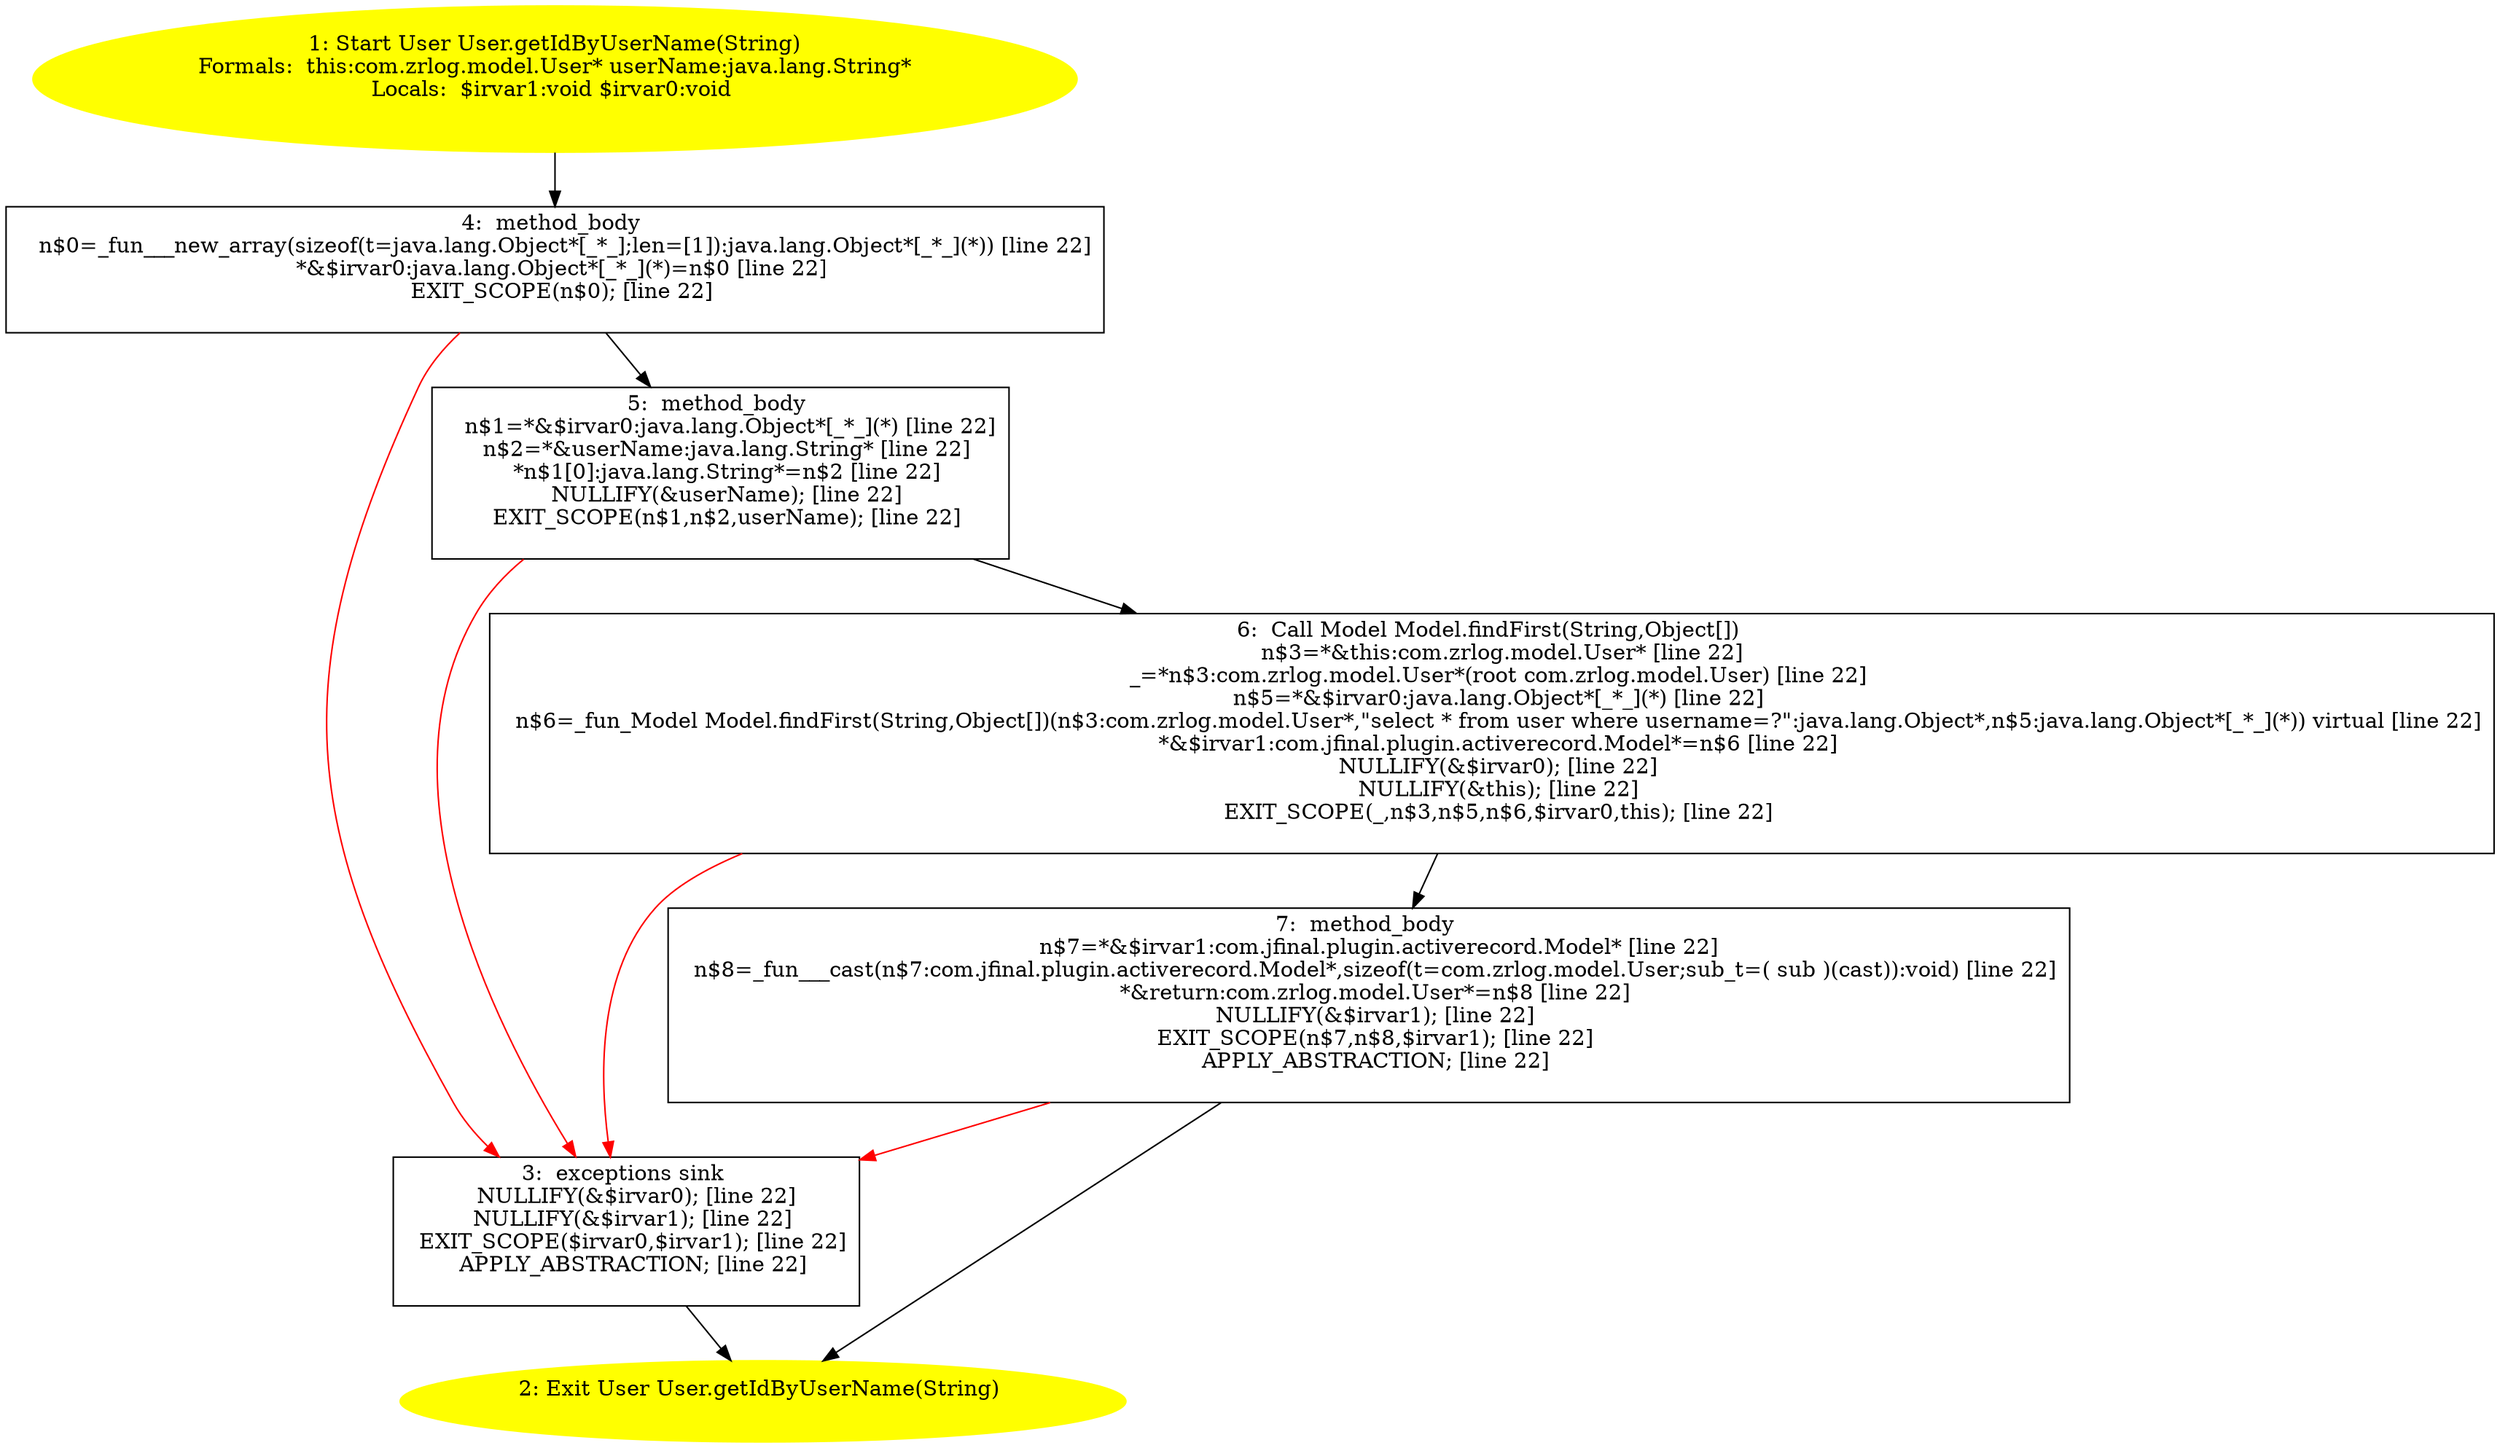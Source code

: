 /* @generated */
digraph cfg {
"com.zrlog.model.User.getIdByUserName(java.lang.String):com.zrlog.model.User.1ae9657869c28521df0c5cb6cbfa92bf_1" [label="1: Start User User.getIdByUserName(String)\nFormals:  this:com.zrlog.model.User* userName:java.lang.String*\nLocals:  $irvar1:void $irvar0:void \n  " color=yellow style=filled]
	

	 "com.zrlog.model.User.getIdByUserName(java.lang.String):com.zrlog.model.User.1ae9657869c28521df0c5cb6cbfa92bf_1" -> "com.zrlog.model.User.getIdByUserName(java.lang.String):com.zrlog.model.User.1ae9657869c28521df0c5cb6cbfa92bf_4" ;
"com.zrlog.model.User.getIdByUserName(java.lang.String):com.zrlog.model.User.1ae9657869c28521df0c5cb6cbfa92bf_2" [label="2: Exit User User.getIdByUserName(String) \n  " color=yellow style=filled]
	

"com.zrlog.model.User.getIdByUserName(java.lang.String):com.zrlog.model.User.1ae9657869c28521df0c5cb6cbfa92bf_3" [label="3:  exceptions sink \n   NULLIFY(&$irvar0); [line 22]\n  NULLIFY(&$irvar1); [line 22]\n  EXIT_SCOPE($irvar0,$irvar1); [line 22]\n  APPLY_ABSTRACTION; [line 22]\n " shape="box"]
	

	 "com.zrlog.model.User.getIdByUserName(java.lang.String):com.zrlog.model.User.1ae9657869c28521df0c5cb6cbfa92bf_3" -> "com.zrlog.model.User.getIdByUserName(java.lang.String):com.zrlog.model.User.1ae9657869c28521df0c5cb6cbfa92bf_2" ;
"com.zrlog.model.User.getIdByUserName(java.lang.String):com.zrlog.model.User.1ae9657869c28521df0c5cb6cbfa92bf_4" [label="4:  method_body \n   n$0=_fun___new_array(sizeof(t=java.lang.Object*[_*_];len=[1]):java.lang.Object*[_*_](*)) [line 22]\n  *&$irvar0:java.lang.Object*[_*_](*)=n$0 [line 22]\n  EXIT_SCOPE(n$0); [line 22]\n " shape="box"]
	

	 "com.zrlog.model.User.getIdByUserName(java.lang.String):com.zrlog.model.User.1ae9657869c28521df0c5cb6cbfa92bf_4" -> "com.zrlog.model.User.getIdByUserName(java.lang.String):com.zrlog.model.User.1ae9657869c28521df0c5cb6cbfa92bf_5" ;
	 "com.zrlog.model.User.getIdByUserName(java.lang.String):com.zrlog.model.User.1ae9657869c28521df0c5cb6cbfa92bf_4" -> "com.zrlog.model.User.getIdByUserName(java.lang.String):com.zrlog.model.User.1ae9657869c28521df0c5cb6cbfa92bf_3" [color="red" ];
"com.zrlog.model.User.getIdByUserName(java.lang.String):com.zrlog.model.User.1ae9657869c28521df0c5cb6cbfa92bf_5" [label="5:  method_body \n   n$1=*&$irvar0:java.lang.Object*[_*_](*) [line 22]\n  n$2=*&userName:java.lang.String* [line 22]\n  *n$1[0]:java.lang.String*=n$2 [line 22]\n  NULLIFY(&userName); [line 22]\n  EXIT_SCOPE(n$1,n$2,userName); [line 22]\n " shape="box"]
	

	 "com.zrlog.model.User.getIdByUserName(java.lang.String):com.zrlog.model.User.1ae9657869c28521df0c5cb6cbfa92bf_5" -> "com.zrlog.model.User.getIdByUserName(java.lang.String):com.zrlog.model.User.1ae9657869c28521df0c5cb6cbfa92bf_6" ;
	 "com.zrlog.model.User.getIdByUserName(java.lang.String):com.zrlog.model.User.1ae9657869c28521df0c5cb6cbfa92bf_5" -> "com.zrlog.model.User.getIdByUserName(java.lang.String):com.zrlog.model.User.1ae9657869c28521df0c5cb6cbfa92bf_3" [color="red" ];
"com.zrlog.model.User.getIdByUserName(java.lang.String):com.zrlog.model.User.1ae9657869c28521df0c5cb6cbfa92bf_6" [label="6:  Call Model Model.findFirst(String,Object[]) \n   n$3=*&this:com.zrlog.model.User* [line 22]\n  _=*n$3:com.zrlog.model.User*(root com.zrlog.model.User) [line 22]\n  n$5=*&$irvar0:java.lang.Object*[_*_](*) [line 22]\n  n$6=_fun_Model Model.findFirst(String,Object[])(n$3:com.zrlog.model.User*,\"select * from user where username=?\":java.lang.Object*,n$5:java.lang.Object*[_*_](*)) virtual [line 22]\n  *&$irvar1:com.jfinal.plugin.activerecord.Model*=n$6 [line 22]\n  NULLIFY(&$irvar0); [line 22]\n  NULLIFY(&this); [line 22]\n  EXIT_SCOPE(_,n$3,n$5,n$6,$irvar0,this); [line 22]\n " shape="box"]
	

	 "com.zrlog.model.User.getIdByUserName(java.lang.String):com.zrlog.model.User.1ae9657869c28521df0c5cb6cbfa92bf_6" -> "com.zrlog.model.User.getIdByUserName(java.lang.String):com.zrlog.model.User.1ae9657869c28521df0c5cb6cbfa92bf_7" ;
	 "com.zrlog.model.User.getIdByUserName(java.lang.String):com.zrlog.model.User.1ae9657869c28521df0c5cb6cbfa92bf_6" -> "com.zrlog.model.User.getIdByUserName(java.lang.String):com.zrlog.model.User.1ae9657869c28521df0c5cb6cbfa92bf_3" [color="red" ];
"com.zrlog.model.User.getIdByUserName(java.lang.String):com.zrlog.model.User.1ae9657869c28521df0c5cb6cbfa92bf_7" [label="7:  method_body \n   n$7=*&$irvar1:com.jfinal.plugin.activerecord.Model* [line 22]\n  n$8=_fun___cast(n$7:com.jfinal.plugin.activerecord.Model*,sizeof(t=com.zrlog.model.User;sub_t=( sub )(cast)):void) [line 22]\n  *&return:com.zrlog.model.User*=n$8 [line 22]\n  NULLIFY(&$irvar1); [line 22]\n  EXIT_SCOPE(n$7,n$8,$irvar1); [line 22]\n  APPLY_ABSTRACTION; [line 22]\n " shape="box"]
	

	 "com.zrlog.model.User.getIdByUserName(java.lang.String):com.zrlog.model.User.1ae9657869c28521df0c5cb6cbfa92bf_7" -> "com.zrlog.model.User.getIdByUserName(java.lang.String):com.zrlog.model.User.1ae9657869c28521df0c5cb6cbfa92bf_2" ;
	 "com.zrlog.model.User.getIdByUserName(java.lang.String):com.zrlog.model.User.1ae9657869c28521df0c5cb6cbfa92bf_7" -> "com.zrlog.model.User.getIdByUserName(java.lang.String):com.zrlog.model.User.1ae9657869c28521df0c5cb6cbfa92bf_3" [color="red" ];
}
